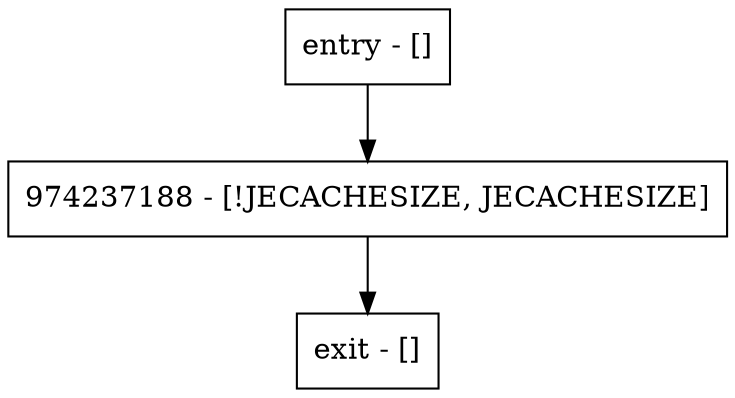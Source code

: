 digraph <init> {
node [shape=record];
entry [label="entry - []"];
exit [label="exit - []"];
974237188 [label="974237188 - [!JECACHESIZE, JECACHESIZE]"];
entry;
exit;
entry -> 974237188;
974237188 -> exit;
}

